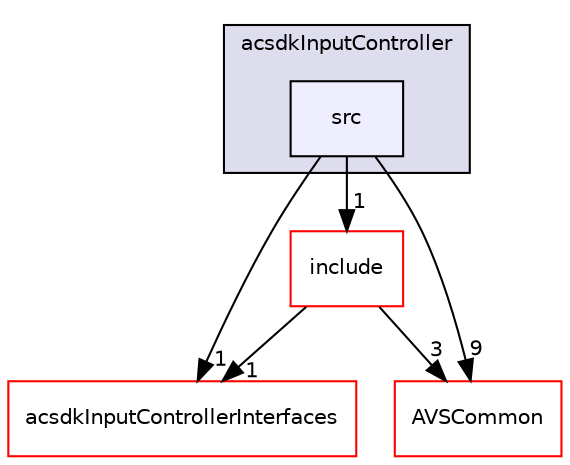 digraph "/workplace/avs-device-sdk/capabilities/InputController/acsdkInputController/src" {
  compound=true
  node [ fontsize="10", fontname="Helvetica"];
  edge [ labelfontsize="10", labelfontname="Helvetica"];
  subgraph clusterdir_c97ac09f895cdf0874649d32b31f30a4 {
    graph [ bgcolor="#ddddee", pencolor="black", label="acsdkInputController" fontname="Helvetica", fontsize="10", URL="dir_c97ac09f895cdf0874649d32b31f30a4.html"]
  dir_c79c2670296cc29258a85c4ee086afa7 [shape=box, label="src", style="filled", fillcolor="#eeeeff", pencolor="black", URL="dir_c79c2670296cc29258a85c4ee086afa7.html"];
  }
  dir_60f2e5f70c84929e2d9bf93cf41d59e8 [shape=box label="acsdkInputControllerInterfaces" fillcolor="white" style="filled" color="red" URL="dir_60f2e5f70c84929e2d9bf93cf41d59e8.html"];
  dir_2beee4bd4bf6ab46c3136e93b8516ebf [shape=box label="include" fillcolor="white" style="filled" color="red" URL="dir_2beee4bd4bf6ab46c3136e93b8516ebf.html"];
  dir_13e65effb2bde530b17b3d5eefcd0266 [shape=box label="AVSCommon" fillcolor="white" style="filled" color="red" URL="dir_13e65effb2bde530b17b3d5eefcd0266.html"];
  dir_2beee4bd4bf6ab46c3136e93b8516ebf->dir_60f2e5f70c84929e2d9bf93cf41d59e8 [headlabel="1", labeldistance=1.5 headhref="dir_000396_000400.html"];
  dir_2beee4bd4bf6ab46c3136e93b8516ebf->dir_13e65effb2bde530b17b3d5eefcd0266 [headlabel="3", labeldistance=1.5 headhref="dir_000396_000017.html"];
  dir_c79c2670296cc29258a85c4ee086afa7->dir_60f2e5f70c84929e2d9bf93cf41d59e8 [headlabel="1", labeldistance=1.5 headhref="dir_000398_000400.html"];
  dir_c79c2670296cc29258a85c4ee086afa7->dir_2beee4bd4bf6ab46c3136e93b8516ebf [headlabel="1", labeldistance=1.5 headhref="dir_000398_000396.html"];
  dir_c79c2670296cc29258a85c4ee086afa7->dir_13e65effb2bde530b17b3d5eefcd0266 [headlabel="9", labeldistance=1.5 headhref="dir_000398_000017.html"];
}
